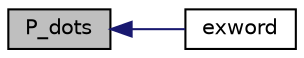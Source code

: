 digraph "P_dots"
{
  edge [fontname="Helvetica",fontsize="10",labelfontname="Helvetica",labelfontsize="10"];
  node [fontname="Helvetica",fontsize="10",shape=record];
  rankdir="LR";
  Node504 [label="P_dots",height=0.2,width=0.4,color="black", fillcolor="grey75", style="filled", fontcolor="black"];
  Node504 -> Node505 [dir="back",color="midnightblue",fontsize="10",style="solid",fontname="Helvetica"];
  Node505 [label="exword",height=0.2,width=0.4,color="black", fillcolor="white", style="filled",URL="$atlast_8c.html#ad288b298cfdc0bcc3812e2f8ed5bb56d"];
}
